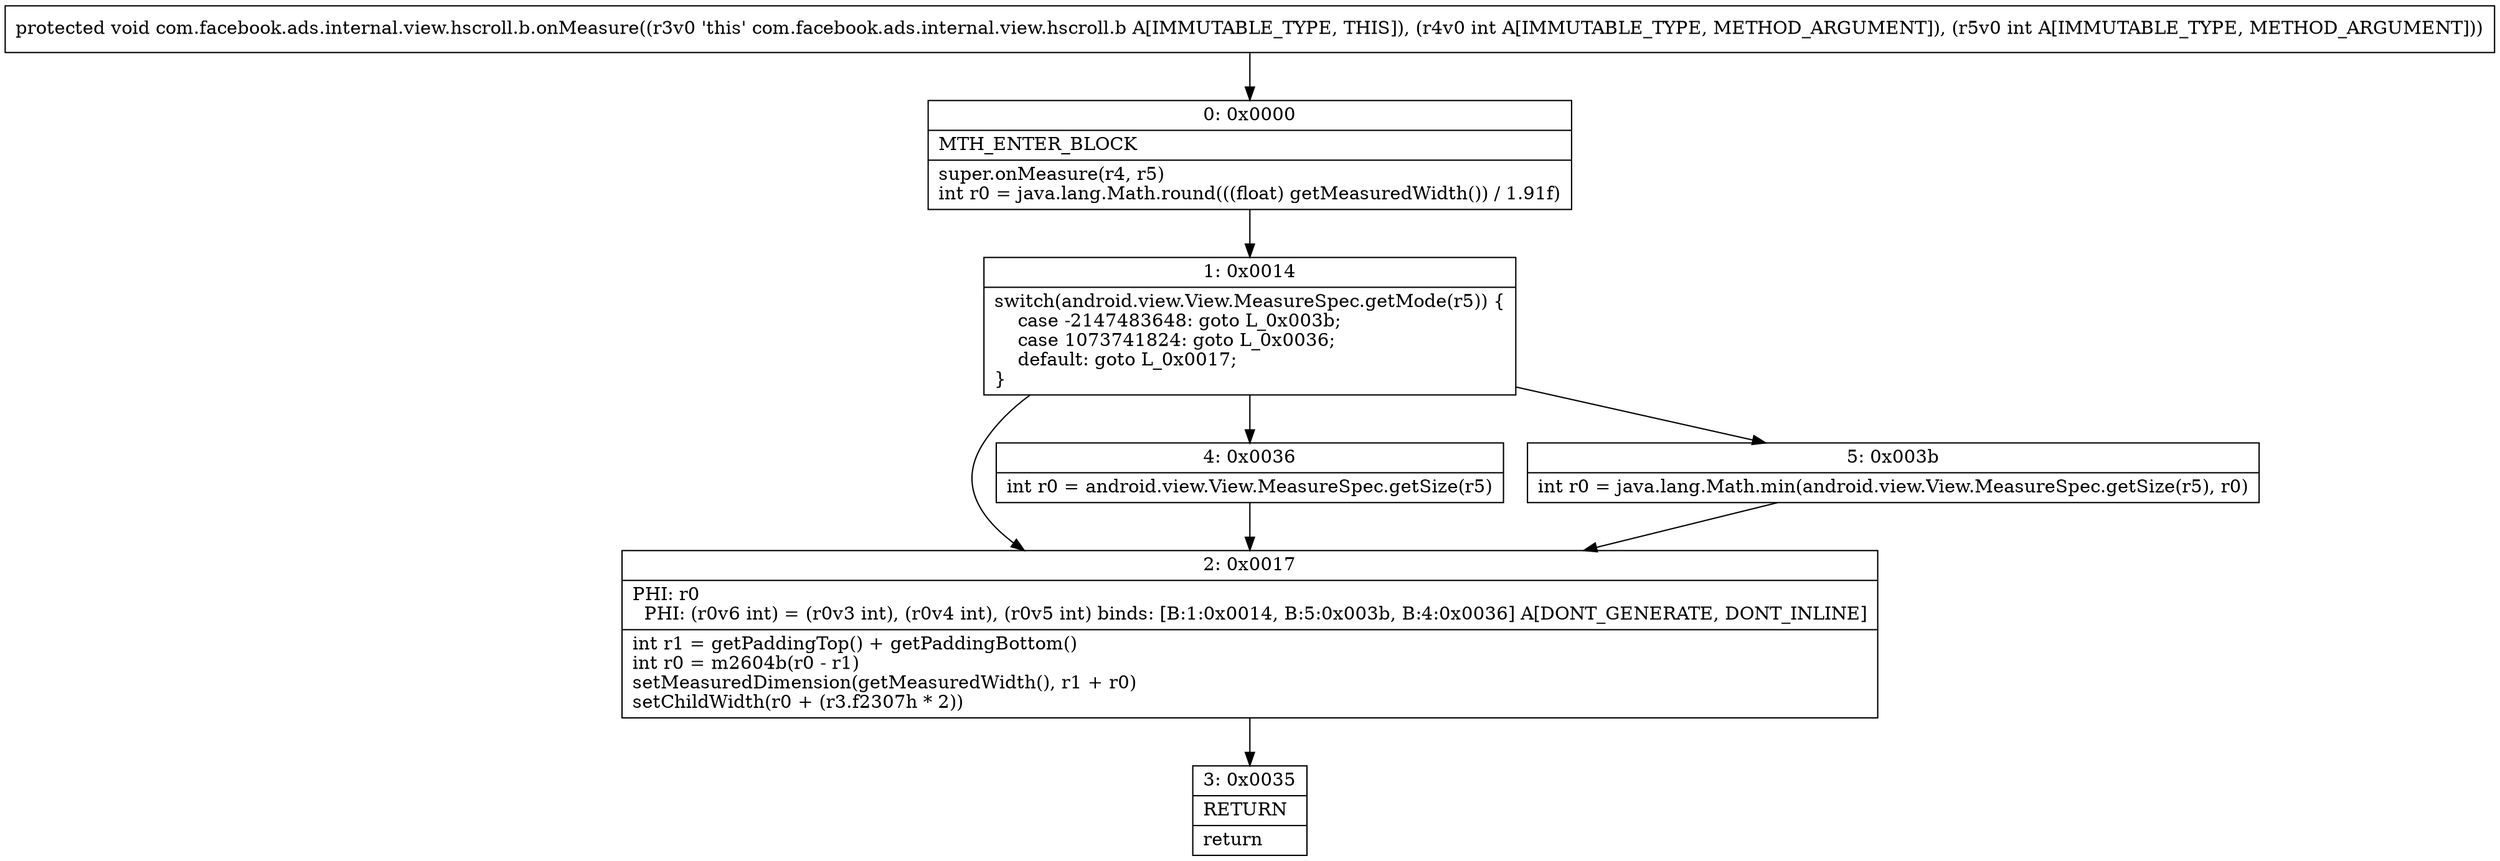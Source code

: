 digraph "CFG forcom.facebook.ads.internal.view.hscroll.b.onMeasure(II)V" {
Node_0 [shape=record,label="{0\:\ 0x0000|MTH_ENTER_BLOCK\l|super.onMeasure(r4, r5)\lint r0 = java.lang.Math.round(((float) getMeasuredWidth()) \/ 1.91f)\l}"];
Node_1 [shape=record,label="{1\:\ 0x0014|switch(android.view.View.MeasureSpec.getMode(r5)) \{\l    case \-2147483648: goto L_0x003b;\l    case 1073741824: goto L_0x0036;\l    default: goto L_0x0017;\l\}\l}"];
Node_2 [shape=record,label="{2\:\ 0x0017|PHI: r0 \l  PHI: (r0v6 int) = (r0v3 int), (r0v4 int), (r0v5 int) binds: [B:1:0x0014, B:5:0x003b, B:4:0x0036] A[DONT_GENERATE, DONT_INLINE]\l|int r1 = getPaddingTop() + getPaddingBottom()\lint r0 = m2604b(r0 \- r1)\lsetMeasuredDimension(getMeasuredWidth(), r1 + r0)\lsetChildWidth(r0 + (r3.f2307h * 2))\l}"];
Node_3 [shape=record,label="{3\:\ 0x0035|RETURN\l|return\l}"];
Node_4 [shape=record,label="{4\:\ 0x0036|int r0 = android.view.View.MeasureSpec.getSize(r5)\l}"];
Node_5 [shape=record,label="{5\:\ 0x003b|int r0 = java.lang.Math.min(android.view.View.MeasureSpec.getSize(r5), r0)\l}"];
MethodNode[shape=record,label="{protected void com.facebook.ads.internal.view.hscroll.b.onMeasure((r3v0 'this' com.facebook.ads.internal.view.hscroll.b A[IMMUTABLE_TYPE, THIS]), (r4v0 int A[IMMUTABLE_TYPE, METHOD_ARGUMENT]), (r5v0 int A[IMMUTABLE_TYPE, METHOD_ARGUMENT])) }"];
MethodNode -> Node_0;
Node_0 -> Node_1;
Node_1 -> Node_2;
Node_1 -> Node_4;
Node_1 -> Node_5;
Node_2 -> Node_3;
Node_4 -> Node_2;
Node_5 -> Node_2;
}

